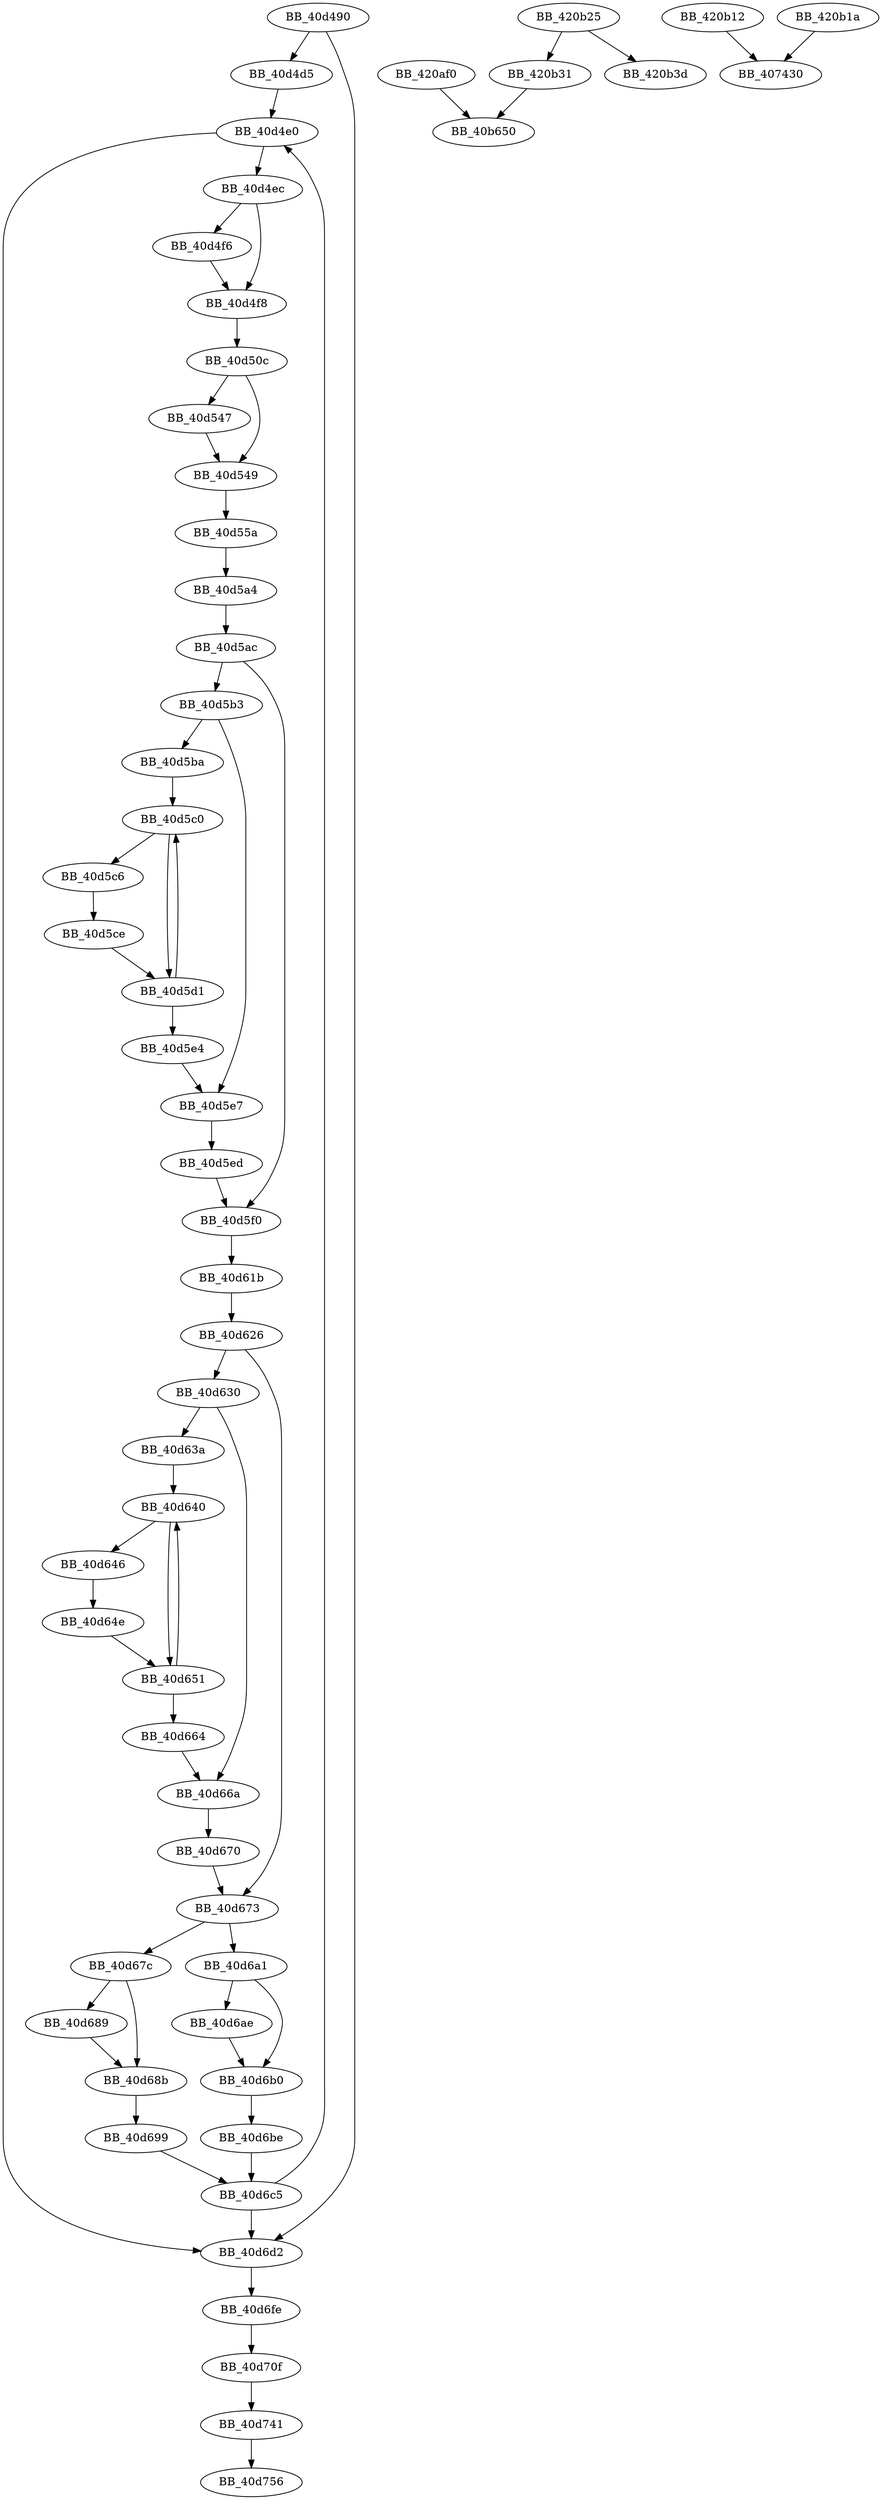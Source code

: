 DiGraph sub_40D490{
BB_40d490->BB_40d4d5
BB_40d490->BB_40d6d2
BB_40d4d5->BB_40d4e0
BB_40d4e0->BB_40d4ec
BB_40d4e0->BB_40d6d2
BB_40d4ec->BB_40d4f6
BB_40d4ec->BB_40d4f8
BB_40d4f6->BB_40d4f8
BB_40d4f8->BB_40d50c
BB_40d50c->BB_40d547
BB_40d50c->BB_40d549
BB_40d547->BB_40d549
BB_40d549->BB_40d55a
BB_40d55a->BB_40d5a4
BB_40d5a4->BB_40d5ac
BB_40d5ac->BB_40d5b3
BB_40d5ac->BB_40d5f0
BB_40d5b3->BB_40d5ba
BB_40d5b3->BB_40d5e7
BB_40d5ba->BB_40d5c0
BB_40d5c0->BB_40d5c6
BB_40d5c0->BB_40d5d1
BB_40d5c6->BB_40d5ce
BB_40d5ce->BB_40d5d1
BB_40d5d1->BB_40d5c0
BB_40d5d1->BB_40d5e4
BB_40d5e4->BB_40d5e7
BB_40d5e7->BB_40d5ed
BB_40d5ed->BB_40d5f0
BB_40d5f0->BB_40d61b
BB_40d61b->BB_40d626
BB_40d626->BB_40d630
BB_40d626->BB_40d673
BB_40d630->BB_40d63a
BB_40d630->BB_40d66a
BB_40d63a->BB_40d640
BB_40d640->BB_40d646
BB_40d640->BB_40d651
BB_40d646->BB_40d64e
BB_40d64e->BB_40d651
BB_40d651->BB_40d640
BB_40d651->BB_40d664
BB_40d664->BB_40d66a
BB_40d66a->BB_40d670
BB_40d670->BB_40d673
BB_40d673->BB_40d67c
BB_40d673->BB_40d6a1
BB_40d67c->BB_40d689
BB_40d67c->BB_40d68b
BB_40d689->BB_40d68b
BB_40d68b->BB_40d699
BB_40d699->BB_40d6c5
BB_40d6a1->BB_40d6ae
BB_40d6a1->BB_40d6b0
BB_40d6ae->BB_40d6b0
BB_40d6b0->BB_40d6be
BB_40d6be->BB_40d6c5
BB_40d6c5->BB_40d4e0
BB_40d6c5->BB_40d6d2
BB_40d6d2->BB_40d6fe
BB_40d6fe->BB_40d70f
BB_40d70f->BB_40d741
BB_40d741->BB_40d756
BB_420af0->BB_40b650
BB_420b12->BB_407430
BB_420b1a->BB_407430
BB_420b25->BB_420b31
BB_420b25->BB_420b3d
BB_420b31->BB_40b650
}
